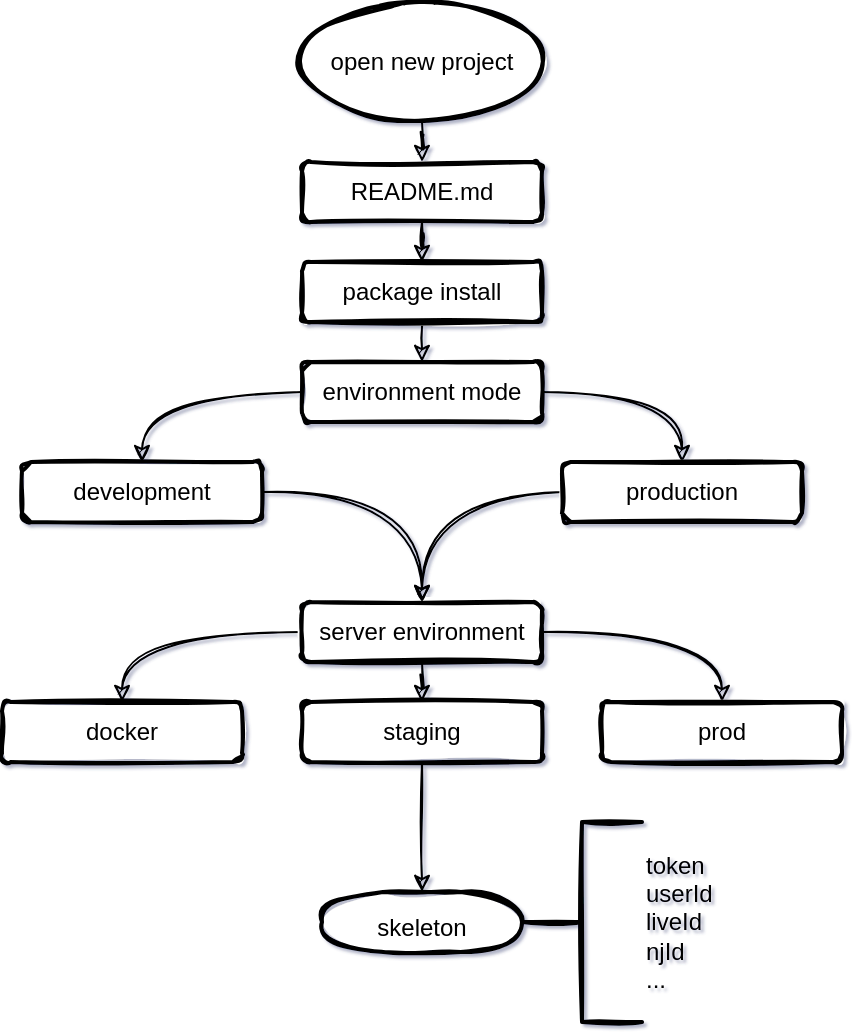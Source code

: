 <mxfile version="20.3.3" type="github">
  <diagram id="ofvXL2GoCf3dD_22s4Wm" name="第 1 页">
    <mxGraphModel dx="946" dy="687" grid="1" gridSize="10" guides="1" tooltips="1" connect="1" arrows="1" fold="1" page="1" pageScale="1" pageWidth="827" pageHeight="1169" math="0" shadow="1">
      <root>
        <mxCell id="0" />
        <mxCell id="1" parent="0" />
        <mxCell id="Od82hylRiGXCnDKOlgIq-14" value="" style="edgeStyle=orthogonalEdgeStyle;rounded=1;orthogonalLoop=1;jettySize=auto;html=1;sketch=1;curved=1;" edge="1" parent="1" source="Od82hylRiGXCnDKOlgIq-12" target="Od82hylRiGXCnDKOlgIq-13">
          <mxGeometry relative="1" as="geometry" />
        </mxCell>
        <mxCell id="Od82hylRiGXCnDKOlgIq-12" value="open new project" style="strokeWidth=2;html=1;shape=mxgraph.flowchart.start_1;whiteSpace=wrap;sketch=1;rounded=1;" vertex="1" parent="1">
          <mxGeometry x="320" y="140" width="120" height="60" as="geometry" />
        </mxCell>
        <mxCell id="Od82hylRiGXCnDKOlgIq-16" value="" style="edgeStyle=orthogonalEdgeStyle;rounded=1;orthogonalLoop=1;jettySize=auto;html=1;sketch=1;curved=1;" edge="1" parent="1" source="Od82hylRiGXCnDKOlgIq-13" target="Od82hylRiGXCnDKOlgIq-15">
          <mxGeometry relative="1" as="geometry" />
        </mxCell>
        <mxCell id="Od82hylRiGXCnDKOlgIq-13" value="README.md" style="whiteSpace=wrap;html=1;strokeWidth=2;sketch=1;rounded=1;" vertex="1" parent="1">
          <mxGeometry x="320" y="220" width="120" height="30" as="geometry" />
        </mxCell>
        <mxCell id="Od82hylRiGXCnDKOlgIq-40" style="edgeStyle=orthogonalEdgeStyle;rounded=1;orthogonalLoop=1;jettySize=auto;html=1;exitX=0.5;exitY=1;exitDx=0;exitDy=0;entryX=0.5;entryY=0;entryDx=0;entryDy=0;sketch=1;curved=1;" edge="1" parent="1" source="Od82hylRiGXCnDKOlgIq-15" target="Od82hylRiGXCnDKOlgIq-36">
          <mxGeometry relative="1" as="geometry" />
        </mxCell>
        <mxCell id="Od82hylRiGXCnDKOlgIq-15" value="package install" style="whiteSpace=wrap;html=1;strokeWidth=2;sketch=1;rounded=1;" vertex="1" parent="1">
          <mxGeometry x="320" y="270" width="120" height="30" as="geometry" />
        </mxCell>
        <mxCell id="Od82hylRiGXCnDKOlgIq-20" value="" style="edgeStyle=orthogonalEdgeStyle;rounded=1;orthogonalLoop=1;jettySize=auto;html=1;entryX=0.5;entryY=0;entryDx=0;entryDy=0;sketch=1;curved=1;" edge="1" parent="1" source="Od82hylRiGXCnDKOlgIq-17" target="Od82hylRiGXCnDKOlgIq-25">
          <mxGeometry relative="1" as="geometry">
            <mxPoint x="380" y="620" as="targetPoint" />
          </mxGeometry>
        </mxCell>
        <mxCell id="Od82hylRiGXCnDKOlgIq-31" style="edgeStyle=orthogonalEdgeStyle;rounded=1;orthogonalLoop=1;jettySize=auto;html=1;entryX=0.5;entryY=0;entryDx=0;entryDy=0;sketch=1;curved=1;" edge="1" parent="1" source="Od82hylRiGXCnDKOlgIq-17" target="Od82hylRiGXCnDKOlgIq-29">
          <mxGeometry relative="1" as="geometry" />
        </mxCell>
        <mxCell id="Od82hylRiGXCnDKOlgIq-32" style="edgeStyle=orthogonalEdgeStyle;rounded=1;orthogonalLoop=1;jettySize=auto;html=1;exitX=0;exitY=0.5;exitDx=0;exitDy=0;entryX=0.5;entryY=0;entryDx=0;entryDy=0;sketch=1;curved=1;" edge="1" parent="1" source="Od82hylRiGXCnDKOlgIq-17" target="Od82hylRiGXCnDKOlgIq-30">
          <mxGeometry relative="1" as="geometry" />
        </mxCell>
        <mxCell id="Od82hylRiGXCnDKOlgIq-17" value="server environment" style="whiteSpace=wrap;html=1;strokeWidth=2;sketch=1;rounded=1;" vertex="1" parent="1">
          <mxGeometry x="320" y="440" width="120" height="30" as="geometry" />
        </mxCell>
        <mxCell id="Od82hylRiGXCnDKOlgIq-45" style="edgeStyle=orthogonalEdgeStyle;rounded=1;orthogonalLoop=1;jettySize=auto;html=1;exitX=0.5;exitY=1;exitDx=0;exitDy=0;entryX=0.5;entryY=0;entryDx=0;entryDy=0;endArrow=classic;endFill=1;sketch=1;curved=1;" edge="1" parent="1" source="Od82hylRiGXCnDKOlgIq-25">
          <mxGeometry relative="1" as="geometry">
            <mxPoint x="380" y="585" as="targetPoint" />
          </mxGeometry>
        </mxCell>
        <mxCell id="Od82hylRiGXCnDKOlgIq-25" value="staging" style="whiteSpace=wrap;html=1;strokeWidth=2;sketch=1;rounded=1;" vertex="1" parent="1">
          <mxGeometry x="320" y="490" width="120" height="30" as="geometry" />
        </mxCell>
        <mxCell id="Od82hylRiGXCnDKOlgIq-29" value="prod" style="whiteSpace=wrap;html=1;strokeWidth=2;sketch=1;rounded=1;" vertex="1" parent="1">
          <mxGeometry x="470" y="490" width="120" height="30" as="geometry" />
        </mxCell>
        <mxCell id="Od82hylRiGXCnDKOlgIq-30" value="docker" style="whiteSpace=wrap;html=1;strokeWidth=2;sketch=1;rounded=1;" vertex="1" parent="1">
          <mxGeometry x="170" y="490" width="120" height="30" as="geometry" />
        </mxCell>
        <mxCell id="Od82hylRiGXCnDKOlgIq-34" style="edgeStyle=orthogonalEdgeStyle;rounded=1;orthogonalLoop=1;jettySize=auto;html=1;entryX=0.5;entryY=0;entryDx=0;entryDy=0;sketch=1;curved=1;" edge="1" parent="1" source="Od82hylRiGXCnDKOlgIq-36" target="Od82hylRiGXCnDKOlgIq-38">
          <mxGeometry relative="1" as="geometry" />
        </mxCell>
        <mxCell id="Od82hylRiGXCnDKOlgIq-35" style="edgeStyle=orthogonalEdgeStyle;rounded=1;orthogonalLoop=1;jettySize=auto;html=1;exitX=0;exitY=0.5;exitDx=0;exitDy=0;entryX=0.5;entryY=0;entryDx=0;entryDy=0;sketch=1;curved=1;" edge="1" parent="1" source="Od82hylRiGXCnDKOlgIq-36" target="Od82hylRiGXCnDKOlgIq-39">
          <mxGeometry relative="1" as="geometry" />
        </mxCell>
        <mxCell id="Od82hylRiGXCnDKOlgIq-36" value="environment mode" style="whiteSpace=wrap;html=1;strokeWidth=2;sketch=1;rounded=1;" vertex="1" parent="1">
          <mxGeometry x="320" y="320" width="120" height="30" as="geometry" />
        </mxCell>
        <mxCell id="Od82hylRiGXCnDKOlgIq-49" style="edgeStyle=orthogonalEdgeStyle;curved=1;rounded=1;sketch=1;hachureGap=4;jiggle=2;orthogonalLoop=1;jettySize=auto;html=1;exitX=0;exitY=0.5;exitDx=0;exitDy=0;entryX=0.5;entryY=0;entryDx=0;entryDy=0;fontFamily=Architects Daughter;fontSource=https%3A%2F%2Ffonts.googleapis.com%2Fcss%3Ffamily%3DArchitects%2BDaughter;fontSize=16;" edge="1" parent="1" source="Od82hylRiGXCnDKOlgIq-38" target="Od82hylRiGXCnDKOlgIq-17">
          <mxGeometry relative="1" as="geometry" />
        </mxCell>
        <mxCell id="Od82hylRiGXCnDKOlgIq-38" value="production" style="whiteSpace=wrap;html=1;strokeWidth=2;sketch=1;rounded=1;" vertex="1" parent="1">
          <mxGeometry x="450" y="370" width="120" height="30" as="geometry" />
        </mxCell>
        <mxCell id="Od82hylRiGXCnDKOlgIq-41" style="edgeStyle=orthogonalEdgeStyle;rounded=1;orthogonalLoop=1;jettySize=auto;html=1;entryX=0.5;entryY=0;entryDx=0;entryDy=0;sketch=1;curved=1;" edge="1" parent="1" source="Od82hylRiGXCnDKOlgIq-39" target="Od82hylRiGXCnDKOlgIq-17">
          <mxGeometry relative="1" as="geometry" />
        </mxCell>
        <mxCell id="Od82hylRiGXCnDKOlgIq-39" value="development" style="whiteSpace=wrap;html=1;strokeWidth=2;sketch=1;rounded=1;" vertex="1" parent="1">
          <mxGeometry x="180" y="370" width="120" height="30" as="geometry" />
        </mxCell>
        <mxCell id="Od82hylRiGXCnDKOlgIq-47" value="token&lt;br&gt;userId&lt;br&gt;liveId&lt;br&gt;njId&lt;br&gt;..." style="strokeWidth=2;html=1;shape=mxgraph.flowchart.annotation_2;align=left;labelPosition=right;pointerEvents=1;sketch=1;rounded=1;" vertex="1" parent="1">
          <mxGeometry x="430" y="550" width="60" height="100" as="geometry" />
        </mxCell>
        <mxCell id="Od82hylRiGXCnDKOlgIq-51" value="&lt;span style=&quot;font-family: Helvetica; font-size: 12px;&quot;&gt;skeleton&lt;/span&gt;" style="strokeWidth=2;html=1;shape=mxgraph.flowchart.terminator;whiteSpace=wrap;rounded=1;sketch=1;hachureGap=4;jiggle=2;fontFamily=Architects Daughter;fontSource=https%3A%2F%2Ffonts.googleapis.com%2Fcss%3Ffamily%3DArchitects%2BDaughter;fontSize=20;" vertex="1" parent="1">
          <mxGeometry x="330" y="585" width="100" height="30" as="geometry" />
        </mxCell>
      </root>
    </mxGraphModel>
  </diagram>
</mxfile>
